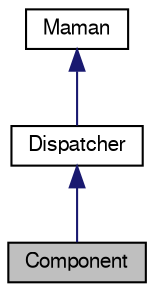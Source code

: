 digraph G
{
  bgcolor="transparent";
  edge [fontname="FreeSans",fontsize=10,labelfontname="FreeSans",labelfontsize=10];
  node [fontname="FreeSans",fontsize=10,shape=record];
  Node1 [label="Component",height=0.2,width=0.4,color="black", fillcolor="grey75", style="filled" fontcolor="black"];
  Node2 -> Node1 [dir=back,color="midnightblue",fontsize=10,style="solid"];
  Node2 [label="Dispatcher",height=0.2,width=0.4,color="black",URL="$classDispatcher.html"];
  Node3 -> Node2 [dir=back,color="midnightblue",fontsize=10,style="solid"];
  Node3 [label="Maman",height=0.2,width=0.4,color="black",URL="$classMaman.html"];
}
